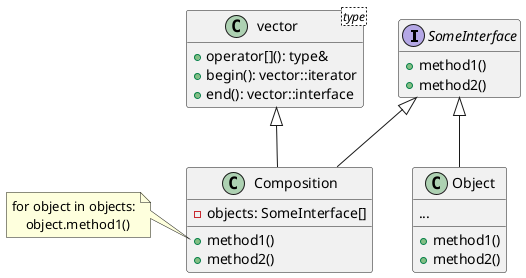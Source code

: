 @startuml
interface SomeInterface {
    +method1()
    +method2()
}

class Object {
    ...
    +method1()
    +method2()
}

class Composition {
    -objects: SomeInterface[]
    +method1()
    +method2()
}

class vector <type> {
    +operator[](): type&
    +begin(): vector::iterator
    +end(): vector::interface
}

Object -u-|> SomeInterface
Composition -u-|> SomeInterface
Composition -u-|> vector

note left of Composition::method1()
    for object in objects:
        object.method1()
end note

hide empty fields
@enduml
